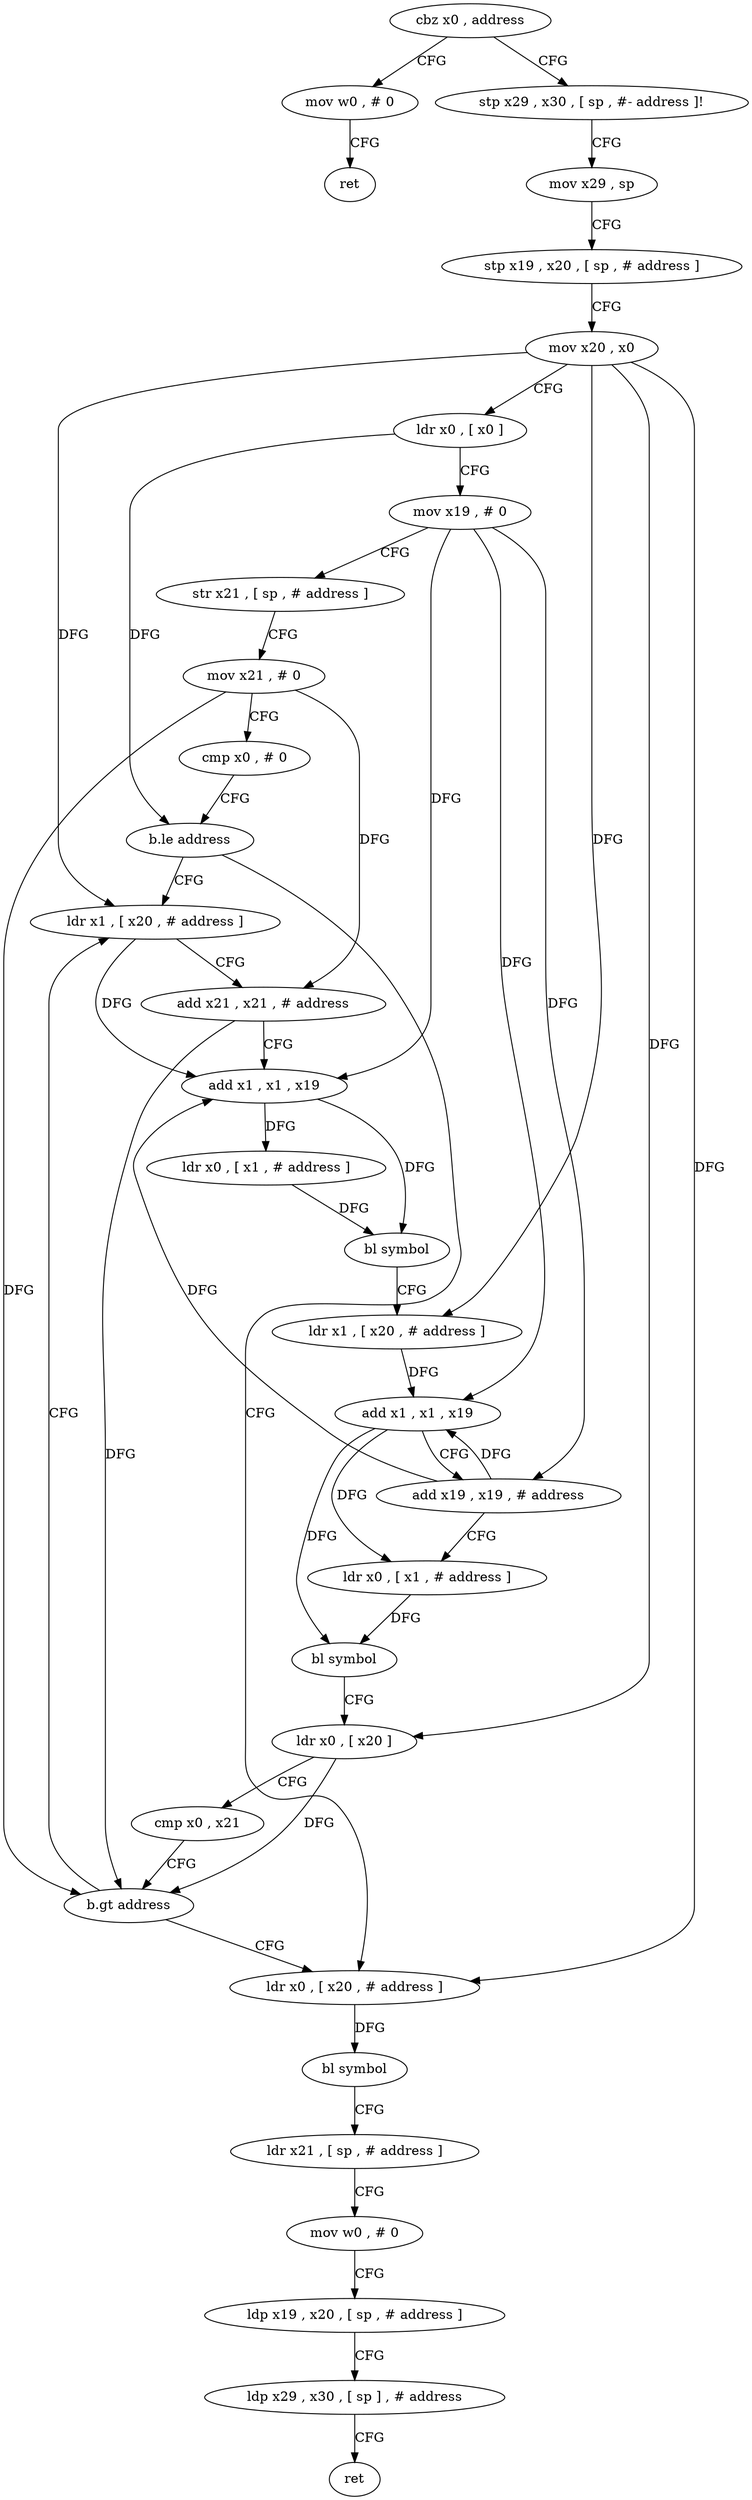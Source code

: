digraph "func" {
"212496" [label = "cbz x0 , address" ]
"212624" [label = "mov w0 , # 0" ]
"212500" [label = "stp x29 , x30 , [ sp , #- address ]!" ]
"212628" [label = "ret" ]
"212504" [label = "mov x29 , sp" ]
"212508" [label = "stp x19 , x20 , [ sp , # address ]" ]
"212512" [label = "mov x20 , x0" ]
"212516" [label = "ldr x0 , [ x0 ]" ]
"212520" [label = "mov x19 , # 0" ]
"212524" [label = "str x21 , [ sp , # address ]" ]
"212528" [label = "mov x21 , # 0" ]
"212532" [label = "cmp x0 , # 0" ]
"212536" [label = "b.le address" ]
"212592" [label = "ldr x0 , [ x20 , # address ]" ]
"212540" [label = "ldr x1 , [ x20 , # address ]" ]
"212596" [label = "bl symbol" ]
"212600" [label = "ldr x21 , [ sp , # address ]" ]
"212604" [label = "mov w0 , # 0" ]
"212608" [label = "ldp x19 , x20 , [ sp , # address ]" ]
"212612" [label = "ldp x29 , x30 , [ sp ] , # address" ]
"212616" [label = "ret" ]
"212544" [label = "add x21 , x21 , # address" ]
"212548" [label = "add x1 , x1 , x19" ]
"212552" [label = "ldr x0 , [ x1 , # address ]" ]
"212556" [label = "bl symbol" ]
"212560" [label = "ldr x1 , [ x20 , # address ]" ]
"212564" [label = "add x1 , x1 , x19" ]
"212568" [label = "add x19 , x19 , # address" ]
"212572" [label = "ldr x0 , [ x1 , # address ]" ]
"212576" [label = "bl symbol" ]
"212580" [label = "ldr x0 , [ x20 ]" ]
"212584" [label = "cmp x0 , x21" ]
"212588" [label = "b.gt address" ]
"212496" -> "212624" [ label = "CFG" ]
"212496" -> "212500" [ label = "CFG" ]
"212624" -> "212628" [ label = "CFG" ]
"212500" -> "212504" [ label = "CFG" ]
"212504" -> "212508" [ label = "CFG" ]
"212508" -> "212512" [ label = "CFG" ]
"212512" -> "212516" [ label = "CFG" ]
"212512" -> "212592" [ label = "DFG" ]
"212512" -> "212540" [ label = "DFG" ]
"212512" -> "212560" [ label = "DFG" ]
"212512" -> "212580" [ label = "DFG" ]
"212516" -> "212520" [ label = "CFG" ]
"212516" -> "212536" [ label = "DFG" ]
"212520" -> "212524" [ label = "CFG" ]
"212520" -> "212548" [ label = "DFG" ]
"212520" -> "212564" [ label = "DFG" ]
"212520" -> "212568" [ label = "DFG" ]
"212524" -> "212528" [ label = "CFG" ]
"212528" -> "212532" [ label = "CFG" ]
"212528" -> "212544" [ label = "DFG" ]
"212528" -> "212588" [ label = "DFG" ]
"212532" -> "212536" [ label = "CFG" ]
"212536" -> "212592" [ label = "CFG" ]
"212536" -> "212540" [ label = "CFG" ]
"212592" -> "212596" [ label = "DFG" ]
"212540" -> "212544" [ label = "CFG" ]
"212540" -> "212548" [ label = "DFG" ]
"212596" -> "212600" [ label = "CFG" ]
"212600" -> "212604" [ label = "CFG" ]
"212604" -> "212608" [ label = "CFG" ]
"212608" -> "212612" [ label = "CFG" ]
"212612" -> "212616" [ label = "CFG" ]
"212544" -> "212548" [ label = "CFG" ]
"212544" -> "212588" [ label = "DFG" ]
"212548" -> "212552" [ label = "DFG" ]
"212548" -> "212556" [ label = "DFG" ]
"212552" -> "212556" [ label = "DFG" ]
"212556" -> "212560" [ label = "CFG" ]
"212560" -> "212564" [ label = "DFG" ]
"212564" -> "212568" [ label = "CFG" ]
"212564" -> "212572" [ label = "DFG" ]
"212564" -> "212576" [ label = "DFG" ]
"212568" -> "212572" [ label = "CFG" ]
"212568" -> "212548" [ label = "DFG" ]
"212568" -> "212564" [ label = "DFG" ]
"212572" -> "212576" [ label = "DFG" ]
"212576" -> "212580" [ label = "CFG" ]
"212580" -> "212584" [ label = "CFG" ]
"212580" -> "212588" [ label = "DFG" ]
"212584" -> "212588" [ label = "CFG" ]
"212588" -> "212540" [ label = "CFG" ]
"212588" -> "212592" [ label = "CFG" ]
}

